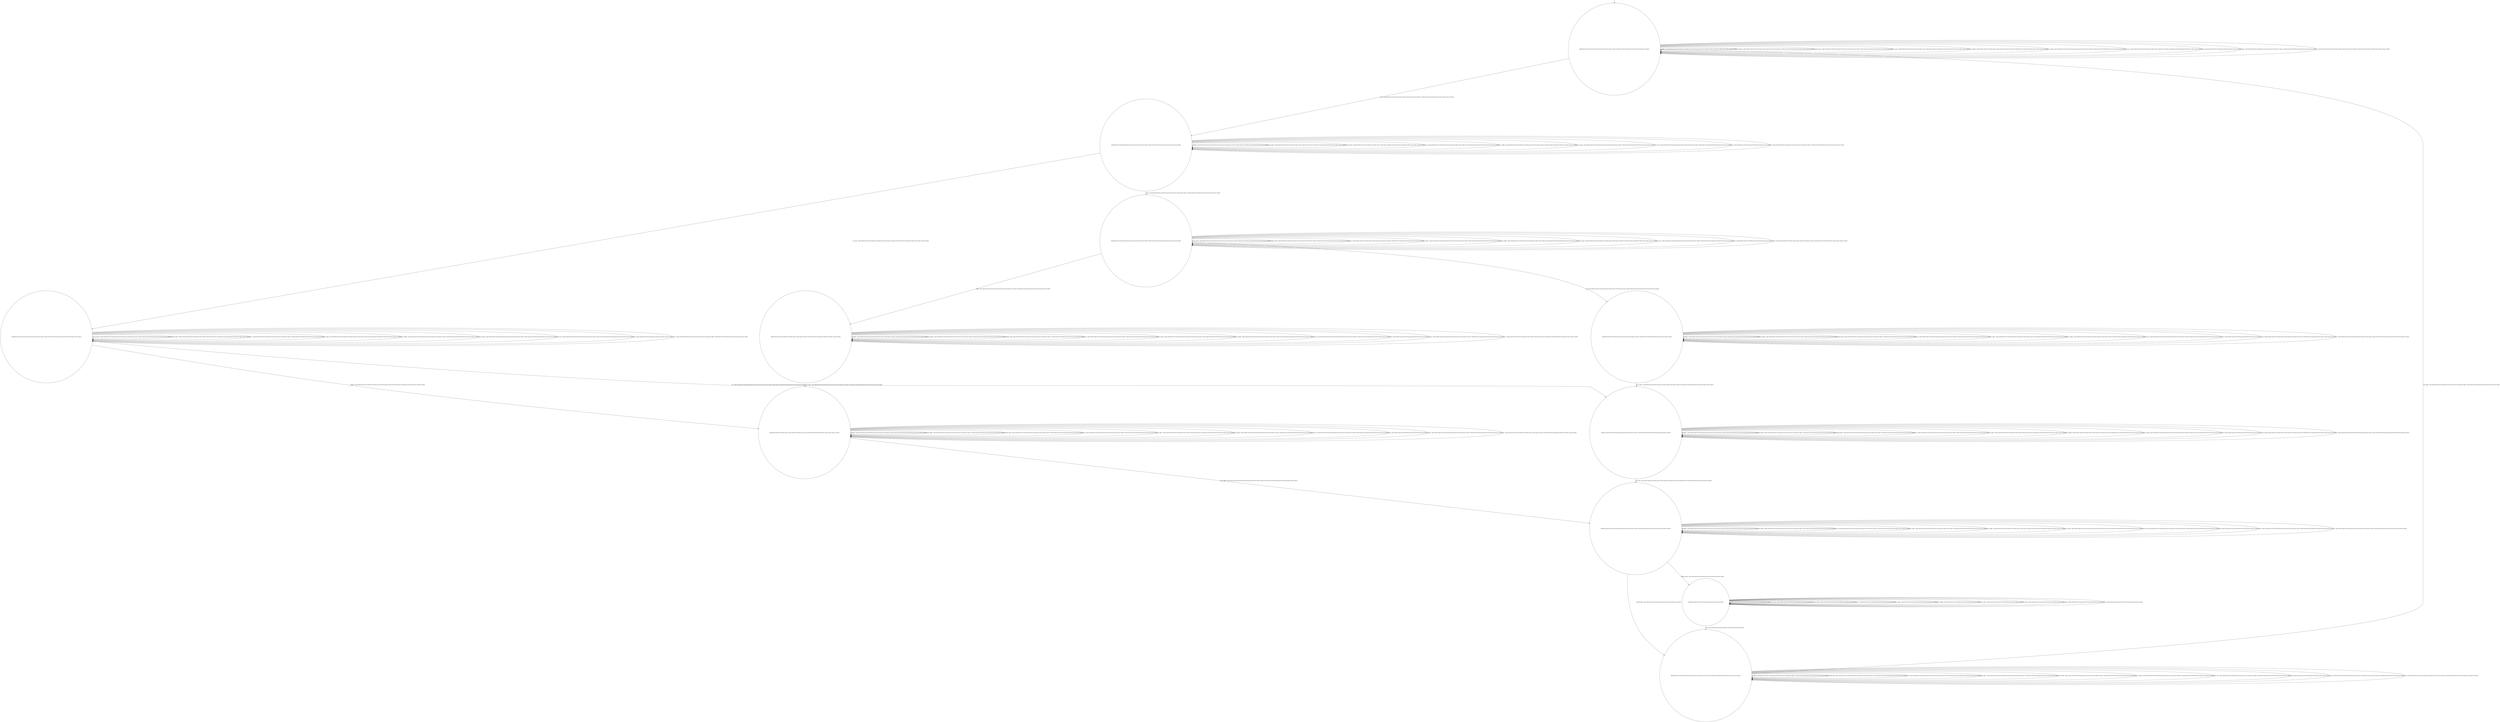 digraph g {
	edge [lblstyle="above, sloped"];
	s0 [shape="circle" label="0@[((EUR and COF and TEA and not DOL and not TON and not CAP) or (EUR and COF and TEA and TON and not DOL and not CAP))]"];
	s1 [shape="circle" label="1@[((EUR and COF and TEA and not DOL and not TON and not CAP) or (EUR and COF and TEA and TON and not DOL and not CAP))]"];
	s2 [shape="circle" label="2@[((EUR and COF and TEA and not DOL and not TON and not CAP) or (EUR and COF and TEA and TON and not DOL and not CAP))]"];
	s3 [shape="circle" label="3@[((EUR and COF and TEA and not DOL and not TON and not CAP) or (EUR and COF and TEA and TON and not DOL and not CAP))]"];
	s4 [shape="circle" label="4@[((EUR and COF and TEA and not DOL and not TON and not CAP) or (EUR and COF and TEA and TON and not DOL and not CAP))]"];
	s5 [shape="circle" label="5@[((EUR and COF and TEA and not DOL and not TON and not CAP) or (EUR and COF and TEA and TON and not DOL and not CAP))]"];
	s6 [shape="circle" label="6@[((EUR and COF and TEA and not DOL and not TON and not CAP) or (EUR and COF and TEA and TON and not DOL and not CAP))]"];
	s7 [shape="circle" label="7@[((EUR and COF and TEA and not DOL and not TON and not CAP) or (EUR and COF and TEA and TON and not DOL and not CAP))]"];
	s8 [shape="circle" label="8@[((EUR and COF and TEA and not DOL and not TON and not CAP) or (EUR and COF and TEA and TON and not DOL and not CAP))]"];
	s9 [shape="circle" label="9@[((EUR and COF and TEA and not DOL and not TON and not CAP) or (EUR and COF and TEA and TON and not DOL and not CAP))]"];
	s10 [shape="circle" label="10@[((EUR and COF and TEA and TON and not DOL and not CAP))]"];
	s0 -> s0 [label="coffee / nok() [((EUR and COF and TEA and not DOL and not TON and not CAP) or (EUR and COF and TEA and TON and not DOL and not CAP))]"];
	s0 -> s0 [label="cup_taken / nok() [((EUR and COF and TEA and not DOL and not TON and not CAP) or (EUR and COF and TEA and TON and not DOL and not CAP))]"];
	s0 -> s0 [label="display_done / nok() [((EUR and COF and TEA and not DOL and not TON and not CAP) or (EUR and COF and TEA and TON and not DOL and not CAP))]"];
	s0 -> s1 [label="euro / ok() [((EUR and COF and TEA and not DOL and not TON and not CAP) or (EUR and COF and TEA and TON and not DOL and not CAP))]"];
	s0 -> s0 [label="no_sugar / nok() [((EUR and COF and TEA and not DOL and not TON and not CAP) or (EUR and COF and TEA and TON and not DOL and not CAP))]"];
	s0 -> s0 [label="pour_coffee / nok() [((EUR and COF and TEA and not DOL and not TON and not CAP) or (EUR and COF and TEA and TON and not DOL and not CAP))]"];
	s0 -> s0 [label="pour_sugar / nok() [((EUR and COF and TEA and not DOL and not TON and not CAP) or (EUR and COF and TEA and TON and not DOL and not CAP))]"];
	s0 -> s0 [label="pour_tea / nok() [((EUR and COF and TEA and not DOL and not TON and not CAP) or (EUR and COF and TEA and TON and not DOL and not CAP))]"];
	s0 -> s0 [label="ring / nok() [((EUR and COF and TEA and TON and not DOL and not CAP))]"];
	s0 -> s0 [label="sugar / nok() [((EUR and COF and TEA and not DOL and not TON and not CAP) or (EUR and COF and TEA and TON and not DOL and not CAP))]"];
	s0 -> s0 [label="tea / nok() [((EUR and COF and TEA and not DOL and not TON and not CAP) or (EUR and COF and TEA and TON and not DOL and not CAP))]"];
	s1 -> s1 [label="coffee / nok() [((EUR and COF and TEA and not DOL and not TON and not CAP) or (EUR and COF and TEA and TON and not DOL and not CAP))]"];
	s1 -> s1 [label="cup_taken / nok() [((EUR and COF and TEA and not DOL and not TON and not CAP) or (EUR and COF and TEA and TON and not DOL and not CAP))]"];
	s1 -> s1 [label="display_done / nok() [((EUR and COF and TEA and not DOL and not TON and not CAP) or (EUR and COF and TEA and TON and not DOL and not CAP))]"];
	s1 -> s1 [label="euro / nok() [((EUR and COF and TEA and not DOL and not TON and not CAP) or (EUR and COF and TEA and TON and not DOL and not CAP))]"];
	s1 -> s2 [label="no_sugar / ok() [((EUR and COF and TEA and not DOL and not TON and not CAP) or (EUR and COF and TEA and TON and not DOL and not CAP))]"];
	s1 -> s1 [label="pour_coffee / nok() [((EUR and COF and TEA and not DOL and not TON and not CAP) or (EUR and COF and TEA and TON and not DOL and not CAP))]"];
	s1 -> s1 [label="pour_sugar / nok() [((EUR and COF and TEA and not DOL and not TON and not CAP) or (EUR and COF and TEA and TON and not DOL and not CAP))]"];
	s1 -> s1 [label="pour_tea / nok() [((EUR and COF and TEA and not DOL and not TON and not CAP) or (EUR and COF and TEA and TON and not DOL and not CAP))]"];
	s1 -> s1 [label="ring / nok() [((EUR and COF and TEA and TON and not DOL and not CAP))]"];
	s1 -> s3 [label="sugar / ok() [((EUR and COF and TEA and not DOL and not TON and not CAP) or (EUR and COF and TEA and TON and not DOL and not CAP))]"];
	s1 -> s1 [label="tea / nok() [((EUR and COF and TEA and not DOL and not TON and not CAP) or (EUR and COF and TEA and TON and not DOL and not CAP))]"];
	s2 -> s6 [label="coffee / ok() [((EUR and COF and TEA and not DOL and not TON and not CAP) or (EUR and COF and TEA and TON and not DOL and not CAP))]"];
	s2 -> s2 [label="cup_taken / nok() [((EUR and COF and TEA and not DOL and not TON and not CAP) or (EUR and COF and TEA and TON and not DOL and not CAP))]"];
	s2 -> s2 [label="display_done / nok() [((EUR and COF and TEA and not DOL and not TON and not CAP) or (EUR and COF and TEA and TON and not DOL and not CAP))]"];
	s2 -> s2 [label="euro / nok() [((EUR and COF and TEA and not DOL and not TON and not CAP) or (EUR and COF and TEA and TON and not DOL and not CAP))]"];
	s2 -> s2 [label="no_sugar / nok() [((EUR and COF and TEA and not DOL and not TON and not CAP) or (EUR and COF and TEA and TON and not DOL and not CAP))]"];
	s2 -> s2 [label="pour_coffee / nok() [((EUR and COF and TEA and not DOL and not TON and not CAP) or (EUR and COF and TEA and TON and not DOL and not CAP))]"];
	s2 -> s2 [label="pour_sugar / nok() [((EUR and COF and TEA and not DOL and not TON and not CAP) or (EUR and COF and TEA and TON and not DOL and not CAP))]"];
	s2 -> s2 [label="pour_tea / nok() [((EUR and COF and TEA and not DOL and not TON and not CAP) or (EUR and COF and TEA and TON and not DOL and not CAP))]"];
	s2 -> s2 [label="ring / nok() [((EUR and COF and TEA and TON and not DOL and not CAP))]"];
	s2 -> s2 [label="sugar / void() [((EUR and COF and TEA and not DOL and not TON and not CAP) or (EUR and COF and TEA and TON and not DOL and not CAP))]"];
	s2 -> s7 [label="tea / ok() [((EUR and COF and TEA and not DOL and not TON and not CAP) or (EUR and COF and TEA and TON and not DOL and not CAP))]"];
	s3 -> s4 [label="coffee / ok() [((EUR and COF and TEA and not DOL and not TON and not CAP) or (EUR and COF and TEA and TON and not DOL and not CAP))]"];
	s3 -> s3 [label="cup_taken / nok() [((EUR and COF and TEA and not DOL and not TON and not CAP) or (EUR and COF and TEA and TON and not DOL and not CAP))]"];
	s3 -> s3 [label="display_done / nok() [((EUR and COF and TEA and not DOL and not TON and not CAP) or (EUR and COF and TEA and TON and not DOL and not CAP))]"];
	s3 -> s3 [label="euro / nok() [((EUR and COF and TEA and not DOL and not TON and not CAP) or (EUR and COF and TEA and TON and not DOL and not CAP))]"];
	s3 -> s3 [label="no_sugar / void() [((EUR and COF and TEA and not DOL and not TON and not CAP) or (EUR and COF and TEA and TON and not DOL and not CAP))]"];
	s3 -> s3 [label="pour_coffee / nok() [((EUR and COF and TEA and not DOL and not TON and not CAP) or (EUR and COF and TEA and TON and not DOL and not CAP))]"];
	s3 -> s3 [label="pour_sugar / nok() [((EUR and COF and TEA and not DOL and not TON and not CAP) or (EUR and COF and TEA and TON and not DOL and not CAP))]"];
	s3 -> s3 [label="pour_tea / nok() [((EUR and COF and TEA and not DOL and not TON and not CAP) or (EUR and COF and TEA and TON and not DOL and not CAP))]"];
	s3 -> s3 [label="ring / nok() [((EUR and COF and TEA and TON and not DOL and not CAP))]"];
	s3 -> s3 [label="sugar / nok() [((EUR and COF and TEA and not DOL and not TON and not CAP) or (EUR and COF and TEA and TON and not DOL and not CAP))]"];
	s3 -> s5 [label="tea / ok() [((EUR and COF and TEA and not DOL and not TON and not CAP) or (EUR and COF and TEA and TON and not DOL and not CAP))]"];
	s4 -> s4 [label="coffee / nok() [((EUR and COF and TEA and not DOL and not TON and not CAP) or (EUR and COF and TEA and TON and not DOL and not CAP))]"];
	s4 -> s4 [label="cup_taken / nok() [((EUR and COF and TEA and not DOL and not TON and not CAP) or (EUR and COF and TEA and TON and not DOL and not CAP))]"];
	s4 -> s4 [label="display_done / nok() [((EUR and COF and TEA and not DOL and not TON and not CAP) or (EUR and COF and TEA and TON and not DOL and not CAP))]"];
	s4 -> s4 [label="euro / nok() [((EUR and COF and TEA and not DOL and not TON and not CAP) or (EUR and COF and TEA and TON and not DOL and not CAP))]"];
	s4 -> s4 [label="no_sugar / nok() [((EUR and COF and TEA and not DOL and not TON and not CAP) or (EUR and COF and TEA and TON and not DOL and not CAP))]"];
	s4 -> s4 [label="pour_coffee / nok() [((EUR and COF and TEA and not DOL and not TON and not CAP) or (EUR and COF and TEA and TON and not DOL and not CAP))]"];
	s4 -> s6 [label="pour_sugar / ok() [((EUR and COF and TEA and not DOL and not TON and not CAP) or (EUR and COF and TEA and TON and not DOL and not CAP))]"];
	s4 -> s4 [label="pour_tea / nok() [((EUR and COF and TEA and not DOL and not TON and not CAP) or (EUR and COF and TEA and TON and not DOL and not CAP))]"];
	s4 -> s4 [label="ring / nok() [((EUR and COF and TEA and TON and not DOL and not CAP))]"];
	s4 -> s4 [label="sugar / nok() [((EUR and COF and TEA and not DOL and not TON and not CAP) or (EUR and COF and TEA and TON and not DOL and not CAP))]"];
	s4 -> s4 [label="tea / void() [((EUR and COF and TEA and not DOL and not TON and not CAP) or (EUR and COF and TEA and TON and not DOL and not CAP))]"];
	s5 -> s5 [label="coffee / void() [((EUR and COF and TEA and not DOL and not TON and not CAP) or (EUR and COF and TEA and TON and not DOL and not CAP))]"];
	s5 -> s5 [label="cup_taken / nok() [((EUR and COF and TEA and not DOL and not TON and not CAP) or (EUR and COF and TEA and TON and not DOL and not CAP))]"];
	s5 -> s5 [label="display_done / nok() [((EUR and COF and TEA and not DOL and not TON and not CAP) or (EUR and COF and TEA and TON and not DOL and not CAP))]"];
	s5 -> s5 [label="euro / nok() [((EUR and COF and TEA and not DOL and not TON and not CAP) or (EUR and COF and TEA and TON and not DOL and not CAP))]"];
	s5 -> s5 [label="no_sugar / nok() [((EUR and COF and TEA and not DOL and not TON and not CAP) or (EUR and COF and TEA and TON and not DOL and not CAP))]"];
	s5 -> s5 [label="pour_coffee / nok() [((EUR and COF and TEA and not DOL and not TON and not CAP) or (EUR and COF and TEA and TON and not DOL and not CAP))]"];
	s5 -> s7 [label="pour_sugar / ok() [((EUR and COF and TEA and not DOL and not TON and not CAP) or (EUR and COF and TEA and TON and not DOL and not CAP))]"];
	s5 -> s5 [label="pour_tea / nok() [((EUR and COF and TEA and not DOL and not TON and not CAP) or (EUR and COF and TEA and TON and not DOL and not CAP))]"];
	s5 -> s5 [label="ring / nok() [((EUR and COF and TEA and TON and not DOL and not CAP))]"];
	s5 -> s5 [label="sugar / nok() [((EUR and COF and TEA and not DOL and not TON and not CAP) or (EUR and COF and TEA and TON and not DOL and not CAP))]"];
	s5 -> s5 [label="tea / nok() [((EUR and COF and TEA and not DOL and not TON and not CAP) or (EUR and COF and TEA and TON and not DOL and not CAP))]"];
	s6 -> s6 [label="coffee / nok() [((EUR and COF and TEA and not DOL and not TON and not CAP) or (EUR and COF and TEA and TON and not DOL and not CAP))]"];
	s6 -> s6 [label="cup_taken / nok() [((EUR and COF and TEA and not DOL and not TON and not CAP) or (EUR and COF and TEA and TON and not DOL and not CAP))]"];
	s6 -> s6 [label="display_done / nok() [((EUR and COF and TEA and not DOL and not TON and not CAP) or (EUR and COF and TEA and TON and not DOL and not CAP))]"];
	s6 -> s6 [label="euro / nok() [((EUR and COF and TEA and not DOL and not TON and not CAP) or (EUR and COF and TEA and TON and not DOL and not CAP))]"];
	s6 -> s6 [label="no_sugar / nok() [((EUR and COF and TEA and not DOL and not TON and not CAP) or (EUR and COF and TEA and TON and not DOL and not CAP))]"];
	s6 -> s8 [label="pour_coffee / ok() [((EUR and COF and TEA and not DOL and not TON and not CAP) or (EUR and COF and TEA and TON and not DOL and not CAP))]"];
	s6 -> s6 [label="pour_sugar / nok() [((EUR and COF and TEA and not DOL and not TON and not CAP) or (EUR and COF and TEA and TON and not DOL and not CAP))]"];
	s6 -> s6 [label="pour_tea / nok() [((EUR and COF and TEA and not DOL and not TON and not CAP) or (EUR and COF and TEA and TON and not DOL and not CAP))]"];
	s6 -> s6 [label="ring / nok() [((EUR and COF and TEA and TON and not DOL and not CAP))]"];
	s6 -> s6 [label="sugar / nok() [((EUR and COF and TEA and not DOL and not TON and not CAP) or (EUR and COF and TEA and TON and not DOL and not CAP))]"];
	s6 -> s6 [label="tea / void() [((EUR and COF and TEA and not DOL and not TON and not CAP) or (EUR and COF and TEA and TON and not DOL and not CAP))]"];
	s7 -> s7 [label="coffee / void() [((EUR and COF and TEA and not DOL and not TON and not CAP) or (EUR and COF and TEA and TON and not DOL and not CAP))]"];
	s7 -> s7 [label="cup_taken / nok() [((EUR and COF and TEA and not DOL and not TON and not CAP) or (EUR and COF and TEA and TON and not DOL and not CAP))]"];
	s7 -> s7 [label="display_done / nok() [((EUR and COF and TEA and not DOL and not TON and not CAP) or (EUR and COF and TEA and TON and not DOL and not CAP))]"];
	s7 -> s7 [label="euro / nok() [((EUR and COF and TEA and not DOL and not TON and not CAP) or (EUR and COF and TEA and TON and not DOL and not CAP))]"];
	s7 -> s7 [label="no_sugar / nok() [((EUR and COF and TEA and not DOL and not TON and not CAP) or (EUR and COF and TEA and TON and not DOL and not CAP))]"];
	s7 -> s7 [label="pour_coffee / nok() [((EUR and COF and TEA and not DOL and not TON and not CAP) or (EUR and COF and TEA and TON and not DOL and not CAP))]"];
	s7 -> s7 [label="pour_sugar / nok() [((EUR and COF and TEA and not DOL and not TON and not CAP) or (EUR and COF and TEA and TON and not DOL and not CAP))]"];
	s7 -> s8 [label="pour_tea / ok() [((EUR and COF and TEA and not DOL and not TON and not CAP) or (EUR and COF and TEA and TON and not DOL and not CAP))]"];
	s7 -> s7 [label="ring / nok() [((EUR and COF and TEA and TON and not DOL and not CAP))]"];
	s7 -> s7 [label="sugar / nok() [((EUR and COF and TEA and not DOL and not TON and not CAP) or (EUR and COF and TEA and TON and not DOL and not CAP))]"];
	s7 -> s7 [label="tea / nok() [((EUR and COF and TEA and not DOL and not TON and not CAP) or (EUR and COF and TEA and TON and not DOL and not CAP))]"];
	s8 -> s8 [label="coffee / nok() [((EUR and COF and TEA and not DOL and not TON and not CAP) or (EUR and COF and TEA and TON and not DOL and not CAP))]"];
	s8 -> s8 [label="cup_taken / nok() [((EUR and COF and TEA and not DOL and not TON and not CAP) or (EUR and COF and TEA and TON and not DOL and not CAP))]"];
	s8 -> s9 [label="display_done / ok() [((EUR and COF and TEA and not DOL and not TON and not CAP))]"];
	s8 -> s10 [label="display_done / ok() [((EUR and COF and TEA and TON and not DOL and not CAP))]"];
	s8 -> s8 [label="euro / nok() [((EUR and COF and TEA and not DOL and not TON and not CAP) or (EUR and COF and TEA and TON and not DOL and not CAP))]"];
	s8 -> s8 [label="no_sugar / nok() [((EUR and COF and TEA and not DOL and not TON and not CAP) or (EUR and COF and TEA and TON and not DOL and not CAP))]"];
	s8 -> s8 [label="pour_coffee / nok() [((EUR and COF and TEA and not DOL and not TON and not CAP) or (EUR and COF and TEA and TON and not DOL and not CAP))]"];
	s8 -> s8 [label="pour_sugar / nok() [((EUR and COF and TEA and not DOL and not TON and not CAP) or (EUR and COF and TEA and TON and not DOL and not CAP))]"];
	s8 -> s8 [label="pour_tea / nok() [((EUR and COF and TEA and not DOL and not TON and not CAP) or (EUR and COF and TEA and TON and not DOL and not CAP))]"];
	s8 -> s8 [label="ring / nok() [((EUR and COF and TEA and TON and not DOL and not CAP))]"];
	s8 -> s8 [label="sugar / nok() [((EUR and COF and TEA and not DOL and not TON and not CAP) or (EUR and COF and TEA and TON and not DOL and not CAP))]"];
	s8 -> s8 [label="tea / nok() [((EUR and COF and TEA and not DOL and not TON and not CAP) or (EUR and COF and TEA and TON and not DOL and not CAP))]"];
	s9 -> s9 [label="coffee / nok() [((EUR and COF and TEA and not DOL and not TON and not CAP) or (EUR and COF and TEA and TON and not DOL and not CAP))]"];
	s9 -> s0 [label="cup_taken / ok() [((EUR and COF and TEA and not DOL and not TON and not CAP) or (EUR and COF and TEA and TON and not DOL and not CAP))]"];
	s9 -> s9 [label="display_done / nok() [((EUR and COF and TEA and not DOL and not TON and not CAP) or (EUR and COF and TEA and TON and not DOL and not CAP))]"];
	s9 -> s9 [label="euro / nok() [((EUR and COF and TEA and not DOL and not TON and not CAP) or (EUR and COF and TEA and TON and not DOL and not CAP))]"];
	s9 -> s9 [label="no_sugar / nok() [((EUR and COF and TEA and not DOL and not TON and not CAP) or (EUR and COF and TEA and TON and not DOL and not CAP))]"];
	s9 -> s9 [label="pour_coffee / nok() [((EUR and COF and TEA and not DOL and not TON and not CAP) or (EUR and COF and TEA and TON and not DOL and not CAP))]"];
	s9 -> s9 [label="pour_sugar / nok() [((EUR and COF and TEA and not DOL and not TON and not CAP) or (EUR and COF and TEA and TON and not DOL and not CAP))]"];
	s9 -> s9 [label="pour_tea / nok() [((EUR and COF and TEA and not DOL and not TON and not CAP) or (EUR and COF and TEA and TON and not DOL and not CAP))]"];
	s9 -> s9 [label="ring / nok() [((EUR and COF and TEA and TON and not DOL and not CAP))]"];
	s9 -> s9 [label="sugar / nok() [((EUR and COF and TEA and not DOL and not TON and not CAP) or (EUR and COF and TEA and TON and not DOL and not CAP))]"];
	s9 -> s9 [label="tea / nok() [((EUR and COF and TEA and not DOL and not TON and not CAP) or (EUR and COF and TEA and TON and not DOL and not CAP))]"];
	s10 -> s10 [label="coffee / nok() [((EUR and COF and TEA and TON and not DOL and not CAP))]"];
	s10 -> s10 [label="cup_taken / nok() [((EUR and COF and TEA and TON and not DOL and not CAP))]"];
	s10 -> s10 [label="display_done / nok() [((EUR and COF and TEA and TON and not DOL and not CAP))]"];
	s10 -> s10 [label="euro / nok() [((EUR and COF and TEA and TON and not DOL and not CAP))]"];
	s10 -> s10 [label="no_sugar / nok() [((EUR and COF and TEA and TON and not DOL and not CAP))]"];
	s10 -> s10 [label="pour_coffee / nok() [((EUR and COF and TEA and TON and not DOL and not CAP))]"];
	s10 -> s10 [label="pour_sugar / nok() [((EUR and COF and TEA and TON and not DOL and not CAP))]"];
	s10 -> s10 [label="pour_tea / nok() [((EUR and COF and TEA and TON and not DOL and not CAP))]"];
	s10 -> s9 [label="ring / ok() [((EUR and COF and TEA and TON and not DOL and not CAP))]"];
	s10 -> s10 [label="sugar / nok() [((EUR and COF and TEA and TON and not DOL and not CAP))]"];
	s10 -> s10 [label="tea / nok() [((EUR and COF and TEA and TON and not DOL and not CAP))]"];
	__start0 [label="" shape="none" width="0" height="0"];
	__start0 -> s0;
}
